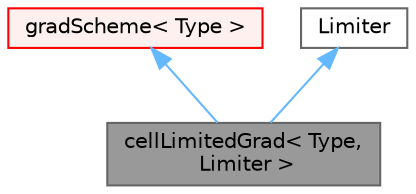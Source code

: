 digraph "cellLimitedGrad&lt; Type, Limiter &gt;"
{
 // LATEX_PDF_SIZE
  bgcolor="transparent";
  edge [fontname=Helvetica,fontsize=10,labelfontname=Helvetica,labelfontsize=10];
  node [fontname=Helvetica,fontsize=10,shape=box,height=0.2,width=0.4];
  Node1 [id="Node000001",label="cellLimitedGrad\< Type,\l Limiter \>",height=0.2,width=0.4,color="gray40", fillcolor="grey60", style="filled", fontcolor="black",tooltip="cellLimitedGrad gradient scheme applied to a runTime selected base gradient scheme."];
  Node2 -> Node1 [id="edge1_Node000001_Node000002",dir="back",color="steelblue1",style="solid",tooltip=" "];
  Node2 [id="Node000002",label="gradScheme\< Type \>",height=0.2,width=0.4,color="red", fillcolor="#FFF0F0", style="filled",URL="$classFoam_1_1fv_1_1gradScheme.html",tooltip="Abstract base class for gradient schemes."];
  Node4 -> Node1 [id="edge2_Node000001_Node000004",dir="back",color="steelblue1",style="solid",tooltip=" "];
  Node4 [id="Node000004",label="Limiter",height=0.2,width=0.4,color="gray40", fillcolor="white", style="filled",tooltip=" "];
}

